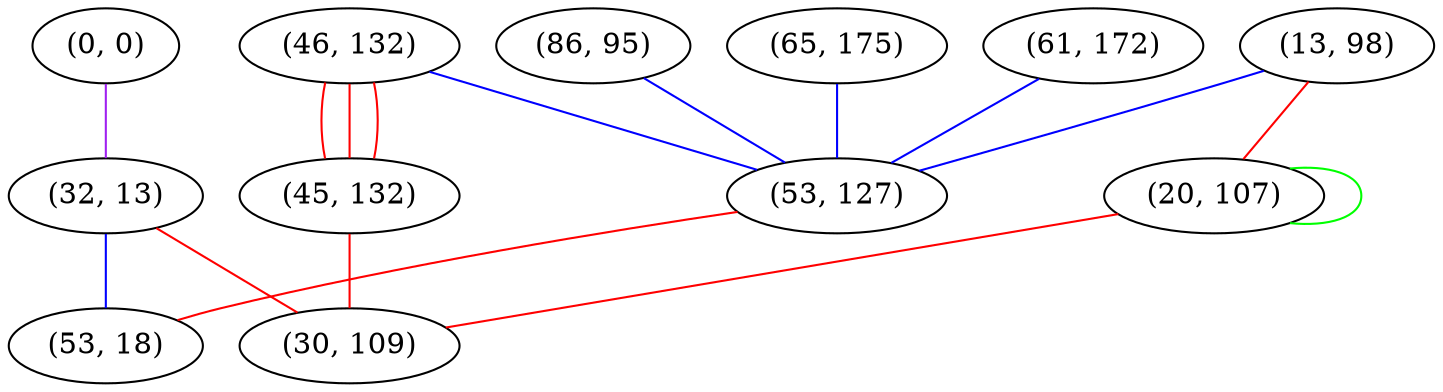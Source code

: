 graph "" {
"(0, 0)";
"(13, 98)";
"(86, 95)";
"(46, 132)";
"(45, 132)";
"(32, 13)";
"(20, 107)";
"(65, 175)";
"(61, 172)";
"(53, 127)";
"(53, 18)";
"(30, 109)";
"(0, 0)" -- "(32, 13)"  [color=purple, key=0, weight=4];
"(13, 98)" -- "(53, 127)"  [color=blue, key=0, weight=3];
"(13, 98)" -- "(20, 107)"  [color=red, key=0, weight=1];
"(86, 95)" -- "(53, 127)"  [color=blue, key=0, weight=3];
"(46, 132)" -- "(45, 132)"  [color=red, key=0, weight=1];
"(46, 132)" -- "(45, 132)"  [color=red, key=1, weight=1];
"(46, 132)" -- "(45, 132)"  [color=red, key=2, weight=1];
"(46, 132)" -- "(53, 127)"  [color=blue, key=0, weight=3];
"(45, 132)" -- "(30, 109)"  [color=red, key=0, weight=1];
"(32, 13)" -- "(53, 18)"  [color=blue, key=0, weight=3];
"(32, 13)" -- "(30, 109)"  [color=red, key=0, weight=1];
"(20, 107)" -- "(30, 109)"  [color=red, key=0, weight=1];
"(20, 107)" -- "(20, 107)"  [color=green, key=0, weight=2];
"(65, 175)" -- "(53, 127)"  [color=blue, key=0, weight=3];
"(61, 172)" -- "(53, 127)"  [color=blue, key=0, weight=3];
"(53, 127)" -- "(53, 18)"  [color=red, key=0, weight=1];
}
